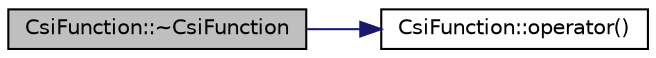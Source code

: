 digraph "CsiFunction::~CsiFunction"
{
  edge [fontname="Helvetica",fontsize="10",labelfontname="Helvetica",labelfontsize="10"];
  node [fontname="Helvetica",fontsize="10",shape=record];
  rankdir="LR";
  Node1 [label="CsiFunction::~CsiFunction",height=0.2,width=0.4,color="black", fillcolor="grey75", style="filled", fontcolor="black"];
  Node1 -> Node2 [color="midnightblue",fontsize="10",style="solid",fontname="Helvetica"];
  Node2 [label="CsiFunction::operator()",height=0.2,width=0.4,color="black", fillcolor="white", style="filled",URL="$d1/de7/class_csi_function.html#a142a0a0f3499004c650185b67f061dc6"];
}

